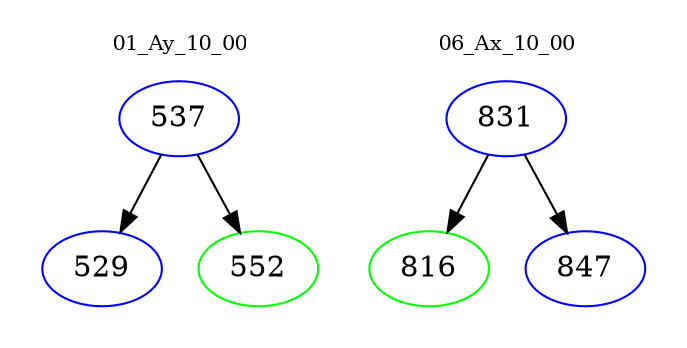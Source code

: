 digraph{
subgraph cluster_0 {
color = white
label = "01_Ay_10_00";
fontsize=10;
T0_537 [label="537", color="blue"]
T0_537 -> T0_529 [color="black"]
T0_529 [label="529", color="blue"]
T0_537 -> T0_552 [color="black"]
T0_552 [label="552", color="green"]
}
subgraph cluster_1 {
color = white
label = "06_Ax_10_00";
fontsize=10;
T1_831 [label="831", color="blue"]
T1_831 -> T1_816 [color="black"]
T1_816 [label="816", color="green"]
T1_831 -> T1_847 [color="black"]
T1_847 [label="847", color="blue"]
}
}
